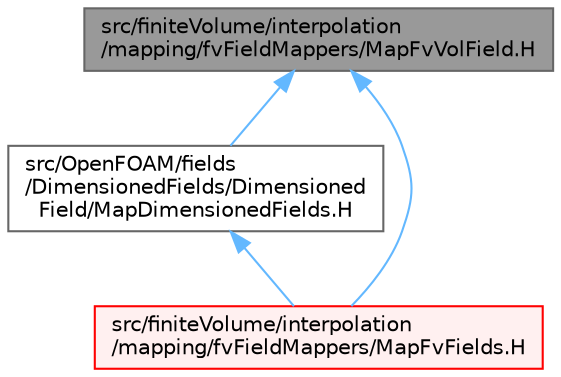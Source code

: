 digraph "src/finiteVolume/interpolation/mapping/fvFieldMappers/MapFvVolField.H"
{
 // LATEX_PDF_SIZE
  bgcolor="transparent";
  edge [fontname=Helvetica,fontsize=10,labelfontname=Helvetica,labelfontsize=10];
  node [fontname=Helvetica,fontsize=10,shape=box,height=0.2,width=0.4];
  Node1 [id="Node000001",label="src/finiteVolume/interpolation\l/mapping/fvFieldMappers/MapFvVolField.H",height=0.2,width=0.4,color="gray40", fillcolor="grey60", style="filled", fontcolor="black",tooltip="Map volume internal field on topology change. This is a partial template specialisation,..."];
  Node1 -> Node2 [id="edge1_Node000001_Node000002",dir="back",color="steelblue1",style="solid",tooltip=" "];
  Node2 [id="Node000002",label="src/OpenFOAM/fields\l/DimensionedFields/Dimensioned\lField/MapDimensionedFields.H",height=0.2,width=0.4,color="grey40", fillcolor="white", style="filled",URL="$MapDimensionedFields_8H.html",tooltip="Generic internal field mapper for dimensioned fields. For \"real\" mapping, add template specialisation..."];
  Node2 -> Node3 [id="edge2_Node000002_Node000003",dir="back",color="steelblue1",style="solid",tooltip=" "];
  Node3 [id="Node000003",label="src/finiteVolume/interpolation\l/mapping/fvFieldMappers/MapFvFields.H",height=0.2,width=0.4,color="red", fillcolor="#FFF0F0", style="filled",URL="$MapFvFields_8H.html",tooltip=" "];
  Node1 -> Node3 [id="edge3_Node000001_Node000003",dir="back",color="steelblue1",style="solid",tooltip=" "];
}

